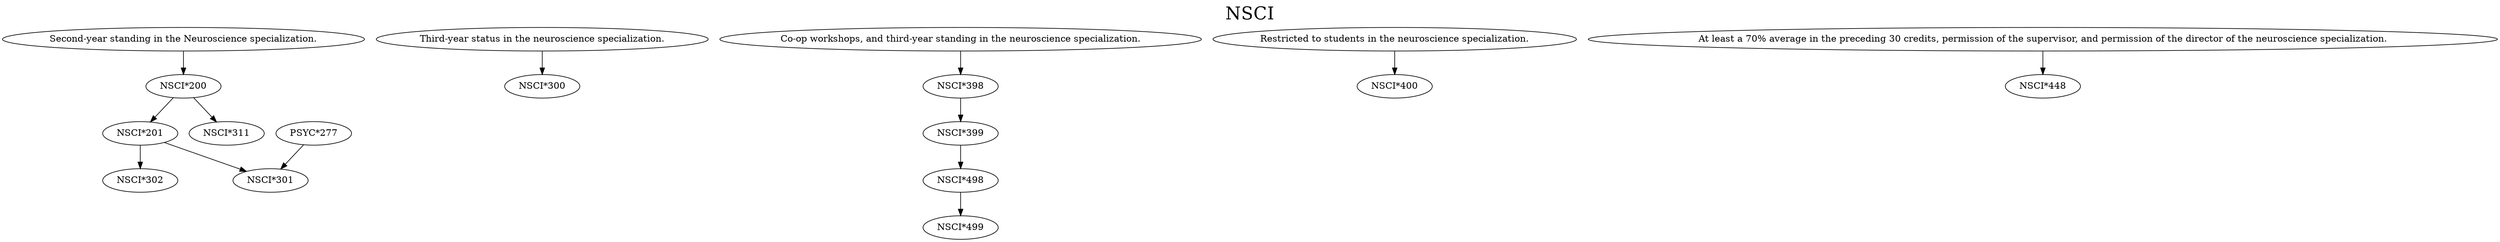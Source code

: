 digraph NSCI {
labelloc = "t";
label = "NSCI"
fontsize = 27;
"Second-year standing in the Neuroscience specialization." -> "NSCI*200" [style=solid]
"NSCI*200" -> "NSCI*201" [style=solid]
"Third-year status in the neuroscience specialization." -> "NSCI*300" [style=solid]
"NSCI*201" -> "NSCI*301"
"PSYC*277" -> "NSCI*301"
"NSCI*201" -> "NSCI*302" [style=solid]
"NSCI*200" -> "NSCI*311" [style=solid]
"Co-op workshops, and third-year standing in the neuroscience specialization." -> "NSCI*398" [style=solid]
"NSCI*398" -> "NSCI*399" [style=solid]
"Restricted to students in the neuroscience specialization." -> "NSCI*400" [style=solid]
"At least a 70% average in the preceding 30 credits, permission of the supervisor, and permission of the director of the neuroscience specialization." -> "NSCI*448" [style=solid]
"NSCI*399" -> "NSCI*498" [style=solid]
"NSCI*498" -> "NSCI*499" [style=solid]
}
